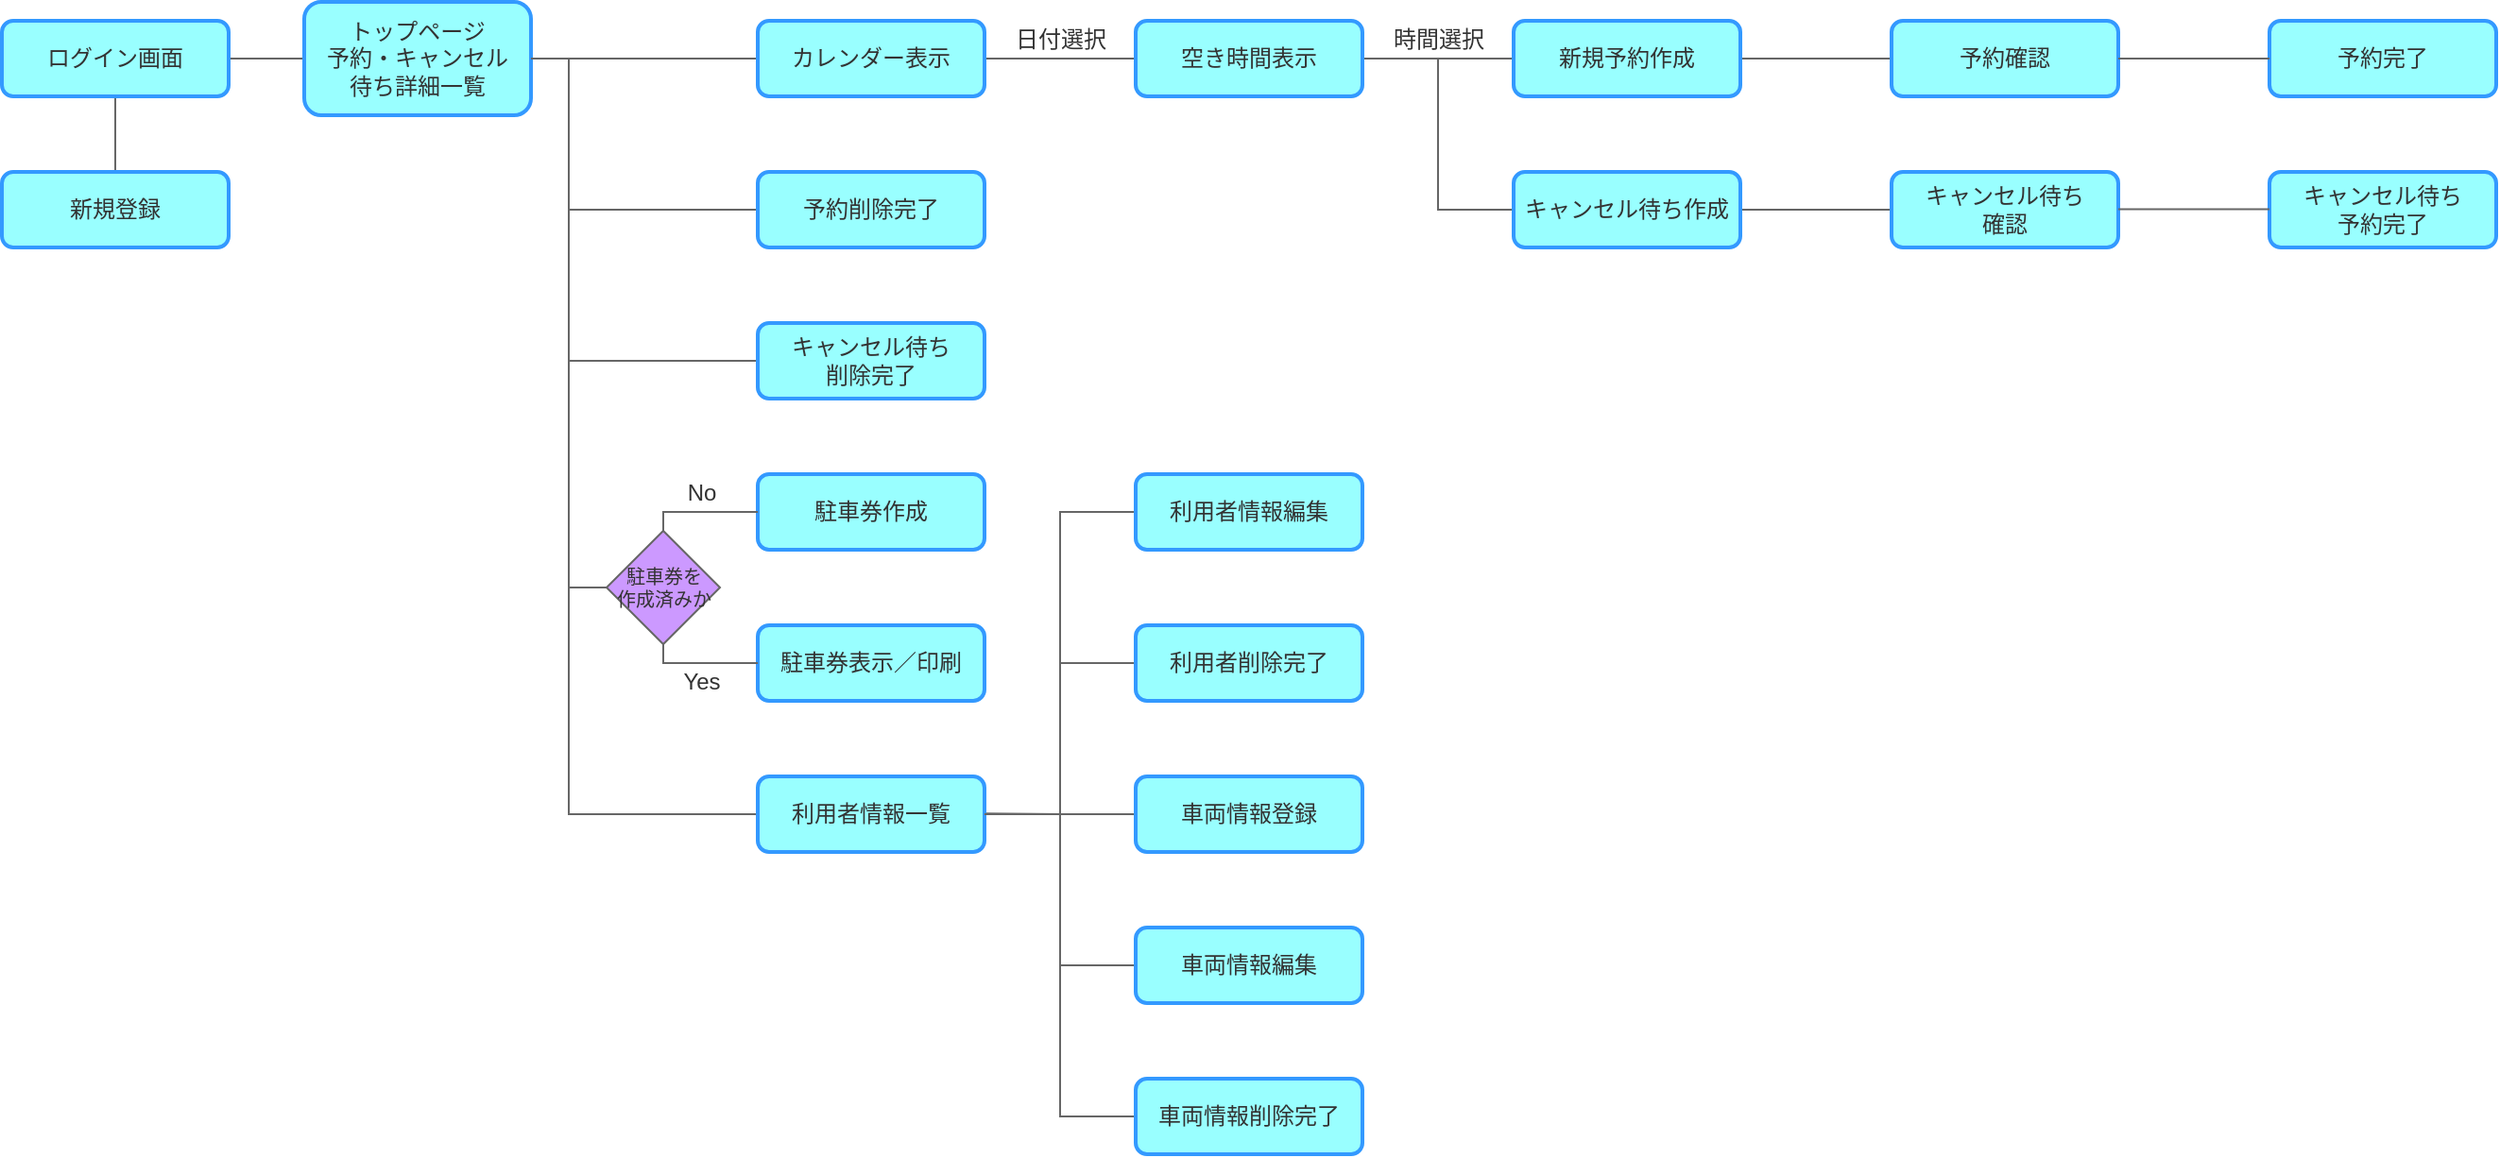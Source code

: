 <mxfile>
    <diagram id="3WFA6LjzO5Pegp2F7YLk" name="Page-1">
        <mxGraphModel dx="416" dy="389" grid="1" gridSize="10" guides="1" tooltips="1" connect="1" arrows="1" fold="1" page="1" pageScale="1" pageWidth="1169" pageHeight="827" background="#ffffff" math="0" shadow="0">
            <root>
                <mxCell id="0"/>
                <mxCell id="1" parent="0"/>
                <mxCell id="37" style="edgeStyle=none;html=1;exitX=1;exitY=0.5;exitDx=0;exitDy=0;entryX=0;entryY=0.5;entryDx=0;entryDy=0;endArrow=none;endFill=0;labelBackgroundColor=none;fontColor=#000000;fillColor=#f5f5f5;strokeColor=#666666;" parent="1" source="3" target="29" edge="1">
                    <mxGeometry relative="1" as="geometry"/>
                </mxCell>
                <mxCell id="55" style="edgeStyle=elbowEdgeStyle;rounded=0;html=1;exitX=0.5;exitY=1;exitDx=0;exitDy=0;entryX=0.5;entryY=0;entryDx=0;entryDy=0;endArrow=none;endFill=0;labelBackgroundColor=none;fontColor=#000000;fillColor=#f5f5f5;strokeColor=#666666;" parent="1" source="3" target="54" edge="1">
                    <mxGeometry relative="1" as="geometry"/>
                </mxCell>
                <mxCell id="3" value="ログイン画面" style="rounded=1;whiteSpace=wrap;html=1;glass=0;labelBackgroundColor=none;fillColor=#99FFFF;fontColor=#333333;strokeColor=#3399FF;strokeWidth=2;" parent="1" vertex="1">
                    <mxGeometry x="40" y="200" width="120" height="40" as="geometry"/>
                </mxCell>
                <mxCell id="38" style="edgeStyle=none;html=1;exitX=1;exitY=0.5;exitDx=0;exitDy=0;entryX=0;entryY=0.5;entryDx=0;entryDy=0;endArrow=none;endFill=0;labelBackgroundColor=none;fontColor=#000000;fillColor=#f5f5f5;strokeColor=#666666;" parent="1" source="29" target="31" edge="1">
                    <mxGeometry relative="1" as="geometry"/>
                </mxCell>
                <mxCell id="59" style="edgeStyle=elbowEdgeStyle;rounded=0;html=1;exitX=1;exitY=0.5;exitDx=0;exitDy=0;entryX=0;entryY=0.5;entryDx=0;entryDy=0;endArrow=none;endFill=0;labelBackgroundColor=none;fontColor=#000000;fillColor=#f5f5f5;strokeColor=#666666;" parent="1" source="29" target="58" edge="1">
                    <mxGeometry relative="1" as="geometry"/>
                </mxCell>
                <mxCell id="64" style="edgeStyle=elbowEdgeStyle;rounded=0;html=1;exitX=1;exitY=0.5;exitDx=0;exitDy=0;entryX=0;entryY=0.5;entryDx=0;entryDy=0;fontSize=10;endArrow=none;endFill=0;labelBackgroundColor=none;fontColor=#000000;fillColor=#f5f5f5;strokeColor=#666666;" parent="1" source="29" target="47" edge="1">
                    <mxGeometry relative="1" as="geometry">
                        <Array as="points">
                            <mxPoint x="340" y="260"/>
                        </Array>
                    </mxGeometry>
                </mxCell>
                <mxCell id="65" style="edgeStyle=elbowEdgeStyle;rounded=0;html=1;exitX=1;exitY=0.5;exitDx=0;exitDy=0;entryX=0;entryY=0.5;entryDx=0;entryDy=0;fontSize=10;endArrow=none;endFill=0;labelBackgroundColor=none;fontColor=#000000;fillColor=#f5f5f5;strokeColor=#666666;" parent="1" source="29" target="48" edge="1">
                    <mxGeometry relative="1" as="geometry">
                        <Array as="points">
                            <mxPoint x="340" y="300"/>
                        </Array>
                    </mxGeometry>
                </mxCell>
                <mxCell id="29" value="トップページ&lt;br&gt;予約・キャンセル&lt;br&gt;待ち詳細一覧" style="rounded=1;whiteSpace=wrap;html=1;glass=0;labelBackgroundColor=none;fillColor=#99FFFF;fontColor=#333333;strokeColor=#3399FF;strokeWidth=2;" parent="1" vertex="1">
                    <mxGeometry x="200" y="190" width="120" height="60" as="geometry"/>
                </mxCell>
                <mxCell id="39" style="edgeStyle=none;html=1;exitX=1;exitY=0.5;exitDx=0;exitDy=0;entryX=0;entryY=0.5;entryDx=0;entryDy=0;endArrow=none;endFill=0;labelBackgroundColor=none;fontColor=#000000;fillColor=#f5f5f5;strokeColor=#666666;" parent="1" source="31" target="32" edge="1">
                    <mxGeometry relative="1" as="geometry"/>
                </mxCell>
                <mxCell id="31" value="カレンダー表示" style="rounded=1;whiteSpace=wrap;html=1;glass=0;labelBackgroundColor=none;fillColor=#99FFFF;fontColor=#333333;strokeColor=#3399FF;strokeWidth=2;" parent="1" vertex="1">
                    <mxGeometry x="440" y="200" width="120" height="40" as="geometry"/>
                </mxCell>
                <mxCell id="40" style="edgeStyle=none;html=1;exitX=1;exitY=0.5;exitDx=0;exitDy=0;entryX=0;entryY=0.5;entryDx=0;entryDy=0;endArrow=none;endFill=0;labelBackgroundColor=none;fontColor=#000000;fillColor=#f5f5f5;strokeColor=#666666;" parent="1" source="32" target="34" edge="1">
                    <mxGeometry relative="1" as="geometry"/>
                </mxCell>
                <mxCell id="51" style="edgeStyle=elbowEdgeStyle;html=1;exitX=1;exitY=0.5;exitDx=0;exitDy=0;entryX=0;entryY=0.5;entryDx=0;entryDy=0;endArrow=none;endFill=0;rounded=0;labelBackgroundColor=none;fontColor=#000000;fillColor=#f5f5f5;strokeColor=#666666;" parent="1" source="32" target="35" edge="1">
                    <mxGeometry relative="1" as="geometry"/>
                </mxCell>
                <mxCell id="32" value="空き時間表示" style="rounded=1;whiteSpace=wrap;html=1;glass=0;labelBackgroundColor=none;fillColor=#99FFFF;fontColor=#333333;strokeColor=#3399FF;strokeWidth=2;" parent="1" vertex="1">
                    <mxGeometry x="640" y="200" width="120" height="40" as="geometry"/>
                </mxCell>
                <mxCell id="41" style="edgeStyle=none;html=1;exitX=1;exitY=0.5;exitDx=0;exitDy=0;entryX=0;entryY=0.5;entryDx=0;entryDy=0;endArrow=none;endFill=0;labelBackgroundColor=none;fontColor=#000000;fillColor=#f5f5f5;strokeColor=#666666;" parent="1" source="34" target="36" edge="1">
                    <mxGeometry relative="1" as="geometry"/>
                </mxCell>
                <mxCell id="34" value="新規予約作成" style="rounded=1;whiteSpace=wrap;html=1;glass=0;labelBackgroundColor=none;fillColor=#99FFFF;fontColor=#333333;strokeColor=#3399FF;strokeWidth=2;" parent="1" vertex="1">
                    <mxGeometry x="840" y="200" width="120" height="40" as="geometry"/>
                </mxCell>
                <mxCell id="50" style="edgeStyle=none;html=1;exitX=1;exitY=0.5;exitDx=0;exitDy=0;entryX=0;entryY=0.5;entryDx=0;entryDy=0;endArrow=none;endFill=0;labelBackgroundColor=none;fontColor=#000000;fillColor=#f5f5f5;strokeColor=#666666;" parent="1" source="35" target="49" edge="1">
                    <mxGeometry relative="1" as="geometry"/>
                </mxCell>
                <mxCell id="35" value="キャンセル待ち作成" style="rounded=1;whiteSpace=wrap;html=1;glass=0;labelBackgroundColor=none;fillColor=#99FFFF;fontColor=#333333;strokeColor=#3399FF;strokeWidth=2;" parent="1" vertex="1">
                    <mxGeometry x="840" y="280" width="120" height="40" as="geometry"/>
                </mxCell>
                <mxCell id="36" value="予約確認" style="rounded=1;whiteSpace=wrap;html=1;glass=0;labelBackgroundColor=none;fillColor=#99FFFF;fontColor=#333333;strokeColor=#3399FF;strokeWidth=2;" parent="1" vertex="1">
                    <mxGeometry x="1040" y="200" width="120" height="40" as="geometry"/>
                </mxCell>
                <mxCell id="42" value="駐車券作成" style="rounded=1;whiteSpace=wrap;html=1;glass=0;labelBackgroundColor=none;fillColor=#99FFFF;fontColor=#333333;strokeColor=#3399FF;strokeWidth=2;" parent="1" vertex="1">
                    <mxGeometry x="440" y="440" width="120" height="40" as="geometry"/>
                </mxCell>
                <mxCell id="72" style="edgeStyle=elbowEdgeStyle;rounded=0;html=1;exitX=0;exitY=0.5;exitDx=0;exitDy=0;fontSize=10;endArrow=none;endFill=0;labelBackgroundColor=none;fontColor=#000000;fillColor=#f5f5f5;strokeColor=#666666;" parent="1" source="43" edge="1">
                    <mxGeometry relative="1" as="geometry">
                        <mxPoint x="560" y="620" as="targetPoint"/>
                    </mxGeometry>
                </mxCell>
                <mxCell id="43" value="車両情報編集" style="rounded=1;whiteSpace=wrap;html=1;glass=0;labelBackgroundColor=none;fillColor=#99FFFF;fontColor=#333333;strokeColor=#3399FF;strokeWidth=2;" parent="1" vertex="1">
                    <mxGeometry x="640" y="680" width="120" height="40" as="geometry"/>
                </mxCell>
                <mxCell id="71" style="edgeStyle=elbowEdgeStyle;rounded=0;html=1;exitX=0;exitY=0.5;exitDx=0;exitDy=0;fontSize=10;endArrow=none;endFill=0;labelBackgroundColor=none;fontColor=#000000;fillColor=#f5f5f5;strokeColor=#666666;" parent="1" source="44" edge="1">
                    <mxGeometry relative="1" as="geometry">
                        <mxPoint x="560" y="619.619" as="targetPoint"/>
                    </mxGeometry>
                </mxCell>
                <mxCell id="44" value="車両情報登録" style="rounded=1;whiteSpace=wrap;html=1;glass=0;labelBackgroundColor=none;fillColor=#99FFFF;fontColor=#333333;strokeColor=#3399FF;strokeWidth=2;" parent="1" vertex="1">
                    <mxGeometry x="640" y="600" width="120" height="40" as="geometry"/>
                </mxCell>
                <mxCell id="69" style="edgeStyle=elbowEdgeStyle;rounded=0;html=1;exitX=0;exitY=0.5;exitDx=0;exitDy=0;entryX=1;entryY=0.5;entryDx=0;entryDy=0;fontSize=10;endArrow=none;endFill=0;labelBackgroundColor=none;fontColor=#000000;fillColor=#f5f5f5;strokeColor=#666666;" parent="1" source="45" target="56" edge="1">
                    <mxGeometry relative="1" as="geometry"/>
                </mxCell>
                <mxCell id="45" value="利用者情報編集" style="rounded=1;whiteSpace=wrap;html=1;glass=0;labelBackgroundColor=none;fillColor=#99FFFF;fontColor=#333333;strokeColor=#3399FF;strokeWidth=2;" parent="1" vertex="1">
                    <mxGeometry x="640" y="440" width="120" height="40" as="geometry"/>
                </mxCell>
                <mxCell id="47" value="予約削除完了" style="rounded=1;whiteSpace=wrap;html=1;glass=0;labelBackgroundColor=none;fillColor=#99FFFF;fontColor=#333333;strokeColor=#3399FF;strokeWidth=2;" parent="1" vertex="1">
                    <mxGeometry x="440" y="280" width="120" height="40" as="geometry"/>
                </mxCell>
                <mxCell id="48" value="キャンセル待ち&lt;br&gt;削除完了" style="rounded=1;whiteSpace=wrap;html=1;glass=0;labelBackgroundColor=none;fillColor=#99FFFF;fontColor=#333333;strokeColor=#3399FF;strokeWidth=2;" parent="1" vertex="1">
                    <mxGeometry x="440" y="360" width="120" height="40" as="geometry"/>
                </mxCell>
                <mxCell id="49" value="キャンセル待ち&lt;br&gt;確認" style="rounded=1;whiteSpace=wrap;html=1;glass=0;labelBackgroundColor=none;fillColor=#99FFFF;fontColor=#333333;strokeColor=#3399FF;strokeWidth=2;" parent="1" vertex="1">
                    <mxGeometry x="1040" y="280" width="120" height="40" as="geometry"/>
                </mxCell>
                <mxCell id="52" value="日付選択" style="text;html=1;align=center;verticalAlign=middle;resizable=0;points=[];autosize=1;labelBackgroundColor=none;fillColor=none;fontColor=#333333;strokeColor=none;" parent="1" vertex="1">
                    <mxGeometry x="570" y="200" width="60" height="20" as="geometry"/>
                </mxCell>
                <mxCell id="53" value="時間選択" style="text;html=1;align=center;verticalAlign=middle;resizable=0;points=[];autosize=1;labelBackgroundColor=none;fillColor=none;fontColor=#333333;strokeColor=none;" parent="1" vertex="1">
                    <mxGeometry x="770" y="200" width="60" height="20" as="geometry"/>
                </mxCell>
                <mxCell id="54" value="新規登録" style="rounded=1;whiteSpace=wrap;html=1;glass=0;labelBackgroundColor=none;fillColor=#99FFFF;fontColor=#333333;strokeColor=#3399FF;strokeWidth=2;" parent="1" vertex="1">
                    <mxGeometry x="40" y="280" width="120" height="40" as="geometry"/>
                </mxCell>
                <mxCell id="66" style="edgeStyle=elbowEdgeStyle;rounded=0;html=1;exitX=0;exitY=0.5;exitDx=0;exitDy=0;entryX=1;entryY=0.5;entryDx=0;entryDy=0;fontSize=10;endArrow=none;endFill=0;labelBackgroundColor=none;fontColor=#000000;fillColor=#f5f5f5;strokeColor=#666666;" parent="1" source="56" target="29" edge="1">
                    <mxGeometry relative="1" as="geometry">
                        <Array as="points">
                            <mxPoint x="340" y="420"/>
                        </Array>
                    </mxGeometry>
                </mxCell>
                <mxCell id="56" value="利用者情報一覧" style="rounded=1;whiteSpace=wrap;html=1;glass=0;labelBackgroundColor=none;fillColor=#99FFFF;fontColor=#333333;strokeColor=#3399FF;strokeWidth=2;" parent="1" vertex="1">
                    <mxGeometry x="440" y="600" width="120" height="40" as="geometry"/>
                </mxCell>
                <mxCell id="57" value="駐車券表示／印刷" style="rounded=1;whiteSpace=wrap;html=1;glass=0;labelBackgroundColor=none;fillColor=#99FFFF;fontColor=#333333;strokeColor=#3399FF;strokeWidth=2;" parent="1" vertex="1">
                    <mxGeometry x="440" y="520" width="120" height="40" as="geometry"/>
                </mxCell>
                <mxCell id="60" style="edgeStyle=elbowEdgeStyle;rounded=0;html=1;exitX=0.5;exitY=0;exitDx=0;exitDy=0;entryX=0;entryY=0.5;entryDx=0;entryDy=0;endArrow=none;endFill=0;labelBackgroundColor=none;fontColor=#000000;fillColor=#f5f5f5;strokeColor=#666666;" parent="1" source="58" target="42" edge="1">
                    <mxGeometry relative="1" as="geometry">
                        <Array as="points">
                            <mxPoint x="390" y="460"/>
                        </Array>
                    </mxGeometry>
                </mxCell>
                <mxCell id="61" style="edgeStyle=elbowEdgeStyle;rounded=0;html=1;exitX=0.5;exitY=1;exitDx=0;exitDy=0;entryX=0;entryY=0.5;entryDx=0;entryDy=0;endArrow=none;endFill=0;labelBackgroundColor=none;fontColor=#000000;fillColor=#f5f5f5;strokeColor=#666666;" parent="1" source="58" target="57" edge="1">
                    <mxGeometry relative="1" as="geometry">
                        <Array as="points">
                            <mxPoint x="390" y="540"/>
                        </Array>
                    </mxGeometry>
                </mxCell>
                <mxCell id="58" value="駐車券を&lt;br style=&quot;font-size: 10px;&quot;&gt;作成済みか" style="shape=rhombus;html=1;dashed=0;whitespace=wrap;perimeter=rhombusPerimeter;rounded=0;glass=0;labelBackgroundColor=none;fontSize=10;fillColor=#CC99FF;fontColor=#333333;strokeColor=#666666;" parent="1" vertex="1">
                    <mxGeometry x="360" y="470" width="60" height="60" as="geometry"/>
                </mxCell>
                <mxCell id="62" value="No" style="text;html=1;align=center;verticalAlign=middle;resizable=0;points=[];autosize=1;labelBackgroundColor=none;fillColor=none;fontColor=#333333;strokeColor=none;" parent="1" vertex="1">
                    <mxGeometry x="395" y="440" width="30" height="20" as="geometry"/>
                </mxCell>
                <mxCell id="63" value="Yes" style="text;html=1;align=center;verticalAlign=middle;resizable=0;points=[];autosize=1;labelBackgroundColor=none;fillColor=none;fontColor=#333333;strokeColor=none;" parent="1" vertex="1">
                    <mxGeometry x="390" y="540" width="40" height="20" as="geometry"/>
                </mxCell>
                <mxCell id="70" style="edgeStyle=elbowEdgeStyle;rounded=0;html=1;exitX=0;exitY=0.5;exitDx=0;exitDy=0;fontSize=10;endArrow=none;endFill=0;labelBackgroundColor=none;fontColor=#000000;fillColor=#f5f5f5;strokeColor=#666666;" parent="1" source="67" edge="1">
                    <mxGeometry relative="1" as="geometry">
                        <mxPoint x="560" y="620" as="targetPoint"/>
                    </mxGeometry>
                </mxCell>
                <mxCell id="67" value="利用者削除完了" style="rounded=1;whiteSpace=wrap;html=1;glass=0;labelBackgroundColor=none;fillColor=#99FFFF;fontColor=#333333;strokeColor=#3399FF;strokeWidth=2;" parent="1" vertex="1">
                    <mxGeometry x="640" y="520" width="120" height="40" as="geometry"/>
                </mxCell>
                <mxCell id="73" style="edgeStyle=elbowEdgeStyle;rounded=0;html=1;exitX=0;exitY=0.5;exitDx=0;exitDy=0;fontSize=10;endArrow=none;endFill=0;labelBackgroundColor=none;fontColor=#000000;fillColor=#f5f5f5;strokeColor=#666666;" parent="1" source="68" edge="1">
                    <mxGeometry relative="1" as="geometry">
                        <mxPoint x="560" y="620" as="targetPoint"/>
                    </mxGeometry>
                </mxCell>
                <mxCell id="68" value="車両情報削除完了" style="rounded=1;whiteSpace=wrap;html=1;glass=0;labelBackgroundColor=none;fillColor=#99FFFF;fontColor=#333333;strokeColor=#3399FF;strokeWidth=2;" parent="1" vertex="1">
                    <mxGeometry x="640" y="760" width="120" height="40" as="geometry"/>
                </mxCell>
                <mxCell id="76" value="予約完了" style="rounded=1;whiteSpace=wrap;html=1;glass=0;labelBackgroundColor=none;fillColor=#99FFFF;fontColor=#333333;strokeColor=#3399FF;strokeWidth=2;" vertex="1" parent="1">
                    <mxGeometry x="1240" y="200" width="120" height="40" as="geometry"/>
                </mxCell>
                <mxCell id="77" value="キャンセル待ち&lt;br&gt;予約完了" style="rounded=1;whiteSpace=wrap;html=1;glass=0;labelBackgroundColor=none;fillColor=#99FFFF;fontColor=#333333;strokeColor=#3399FF;strokeWidth=2;" vertex="1" parent="1">
                    <mxGeometry x="1240" y="280" width="120" height="40" as="geometry"/>
                </mxCell>
                <mxCell id="80" style="edgeStyle=none;html=1;exitX=1;exitY=0.5;exitDx=0;exitDy=0;entryX=0;entryY=0.5;entryDx=0;entryDy=0;endArrow=none;endFill=0;labelBackgroundColor=none;fontColor=#000000;fillColor=#f5f5f5;strokeColor=#666666;" edge="1" parent="1">
                    <mxGeometry relative="1" as="geometry">
                        <mxPoint x="1160" y="220" as="sourcePoint"/>
                        <mxPoint x="1240" y="220" as="targetPoint"/>
                    </mxGeometry>
                </mxCell>
                <mxCell id="81" style="edgeStyle=none;html=1;exitX=1;exitY=0.5;exitDx=0;exitDy=0;entryX=0;entryY=0.5;entryDx=0;entryDy=0;endArrow=none;endFill=0;labelBackgroundColor=none;fontColor=#000000;fillColor=#f5f5f5;strokeColor=#666666;" edge="1" parent="1">
                    <mxGeometry relative="1" as="geometry">
                        <mxPoint x="1160" y="299.71" as="sourcePoint"/>
                        <mxPoint x="1240" y="299.71" as="targetPoint"/>
                    </mxGeometry>
                </mxCell>
            </root>
        </mxGraphModel>
    </diagram>
</mxfile>
